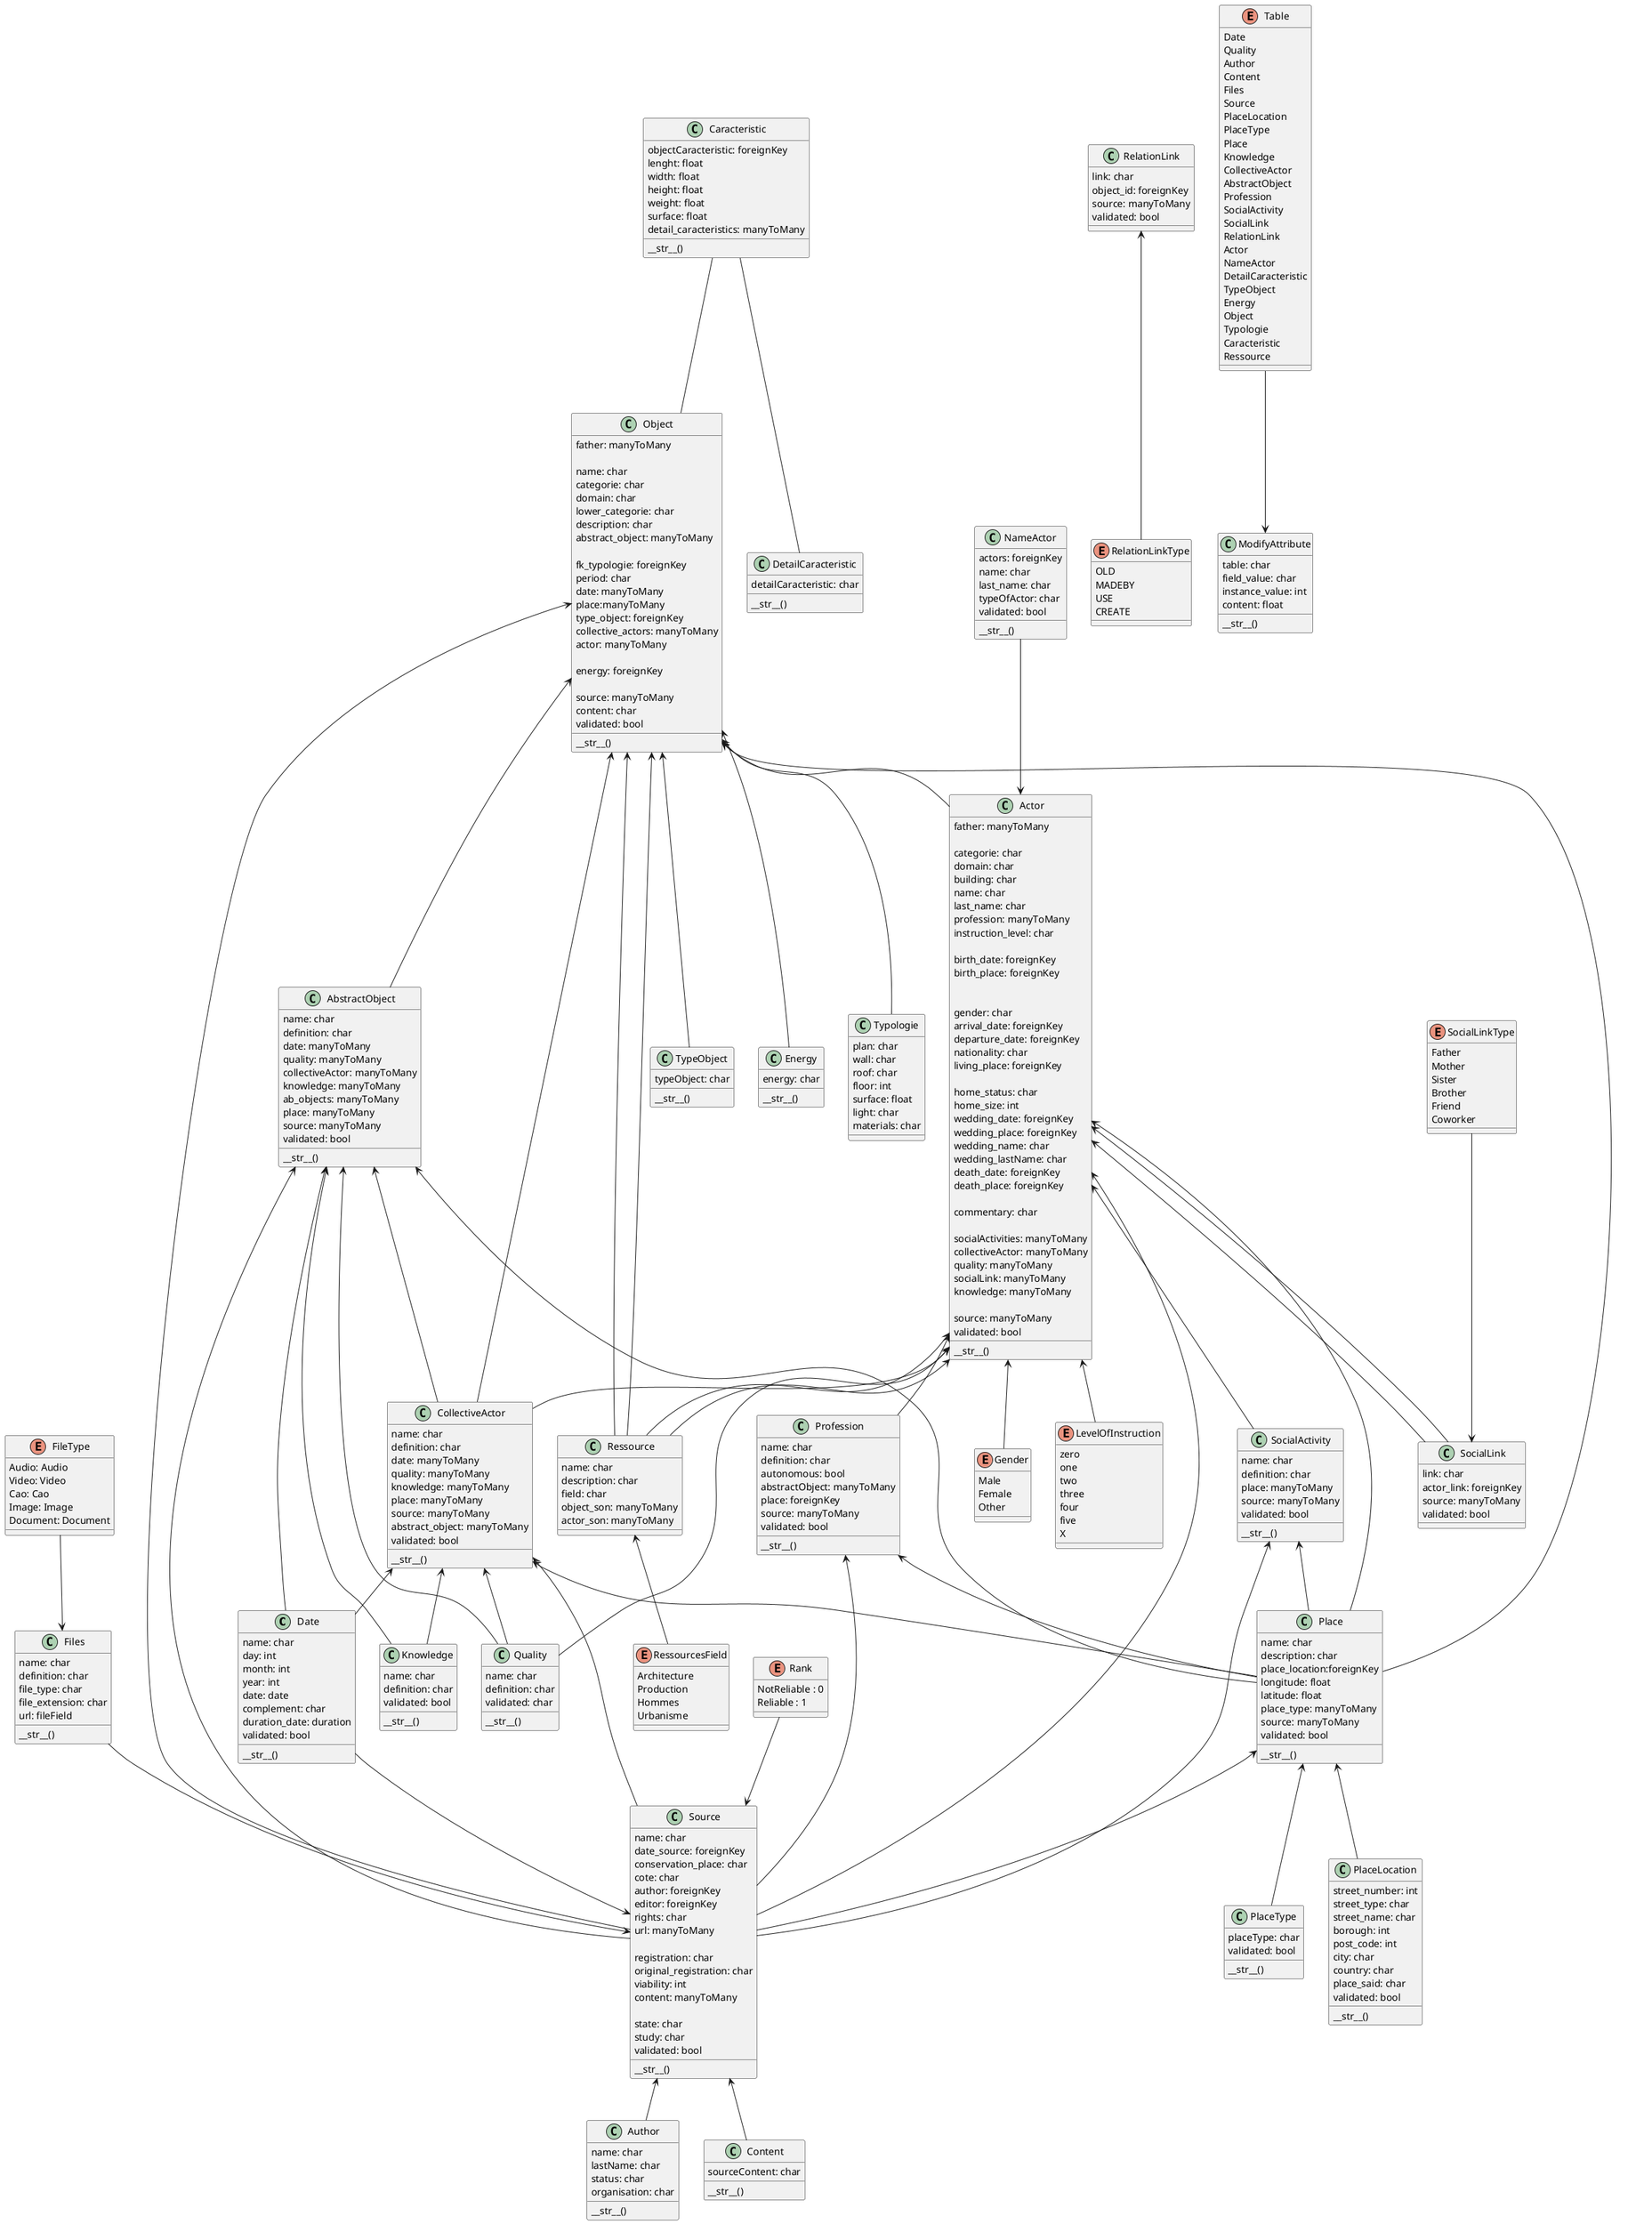 @startuml model_overview

class Date {
    name: char
    day: int
    month: int
    year: int
    date: date
    complement: char
    duration_date: duration
    validated: bool

    __str__()
}

class Quality {
    name: char
    definition: char
    validated: char
    
    __str__()
}

class Author {
    name: char
    lastName: char
    status: char
    organisation: char

    __str__()
}

class Content {
    sourceContent: char

    __str__()
}

class Files {
    name: char
    definition: char
    file_type: char
    file_extension: char
    url: fileField

    __str__()
}

enum FileType {
    Audio: Audio
    Video: Video
    Cao: Cao
    Image: Image
    Document: Document
}


class Source {
    name: char
    date_source: foreignKey
    conservation_place: char
    cote: char
    author: foreignKey
    editor: foreignKey
    rights: char
    url: manyToMany

    registration: char
    original_registration: char
    viability: int
    content: manyToMany
    
    state: char
    study: char
    validated: bool
    

    __str__()
}

enum Rank {
    NotReliable : 0
    Reliable : 1
}

class PlaceLocation {
    street_number: int
    street_type: char
    street_name: char
    borough: int
    post_code: int
    city: char
    country: char
    place_said: char
    validated: bool

    __str__()
}

class PlaceType {
    placeType: char
    validated: bool

    __str__()
}

class Place {
    name: char
    description: char
    place_location:foreignKey
    longitude: float
    latitude: float
    place_type: manyToMany
    source: manyToMany
    validated: bool

    __str__()
}

class Knowledge {
    name: char
    definition: char
    validated: bool

    __str__()
}

class CollectiveActor {
    name: char
    definition: char
    date: manyToMany
    quality: manyToMany
    knowledge: manyToMany
    place: manyToMany
    source: manyToMany
    abstract_object: manyToMany
    validated: bool

    __str__()
}

class AbstractObject {
    name: char
    definition: char
    date: manyToMany
    quality: manyToMany
    collectiveActor: manyToMany
    knowledge: manyToMany
    ab_objects: manyToMany
    place: manyToMany
    source: manyToMany
    validated: bool

    __str__()
}

class Profession {
    name: char
    definition: char
    autonomous: bool
    abstractObject: manyToMany
    place: foreignKey
    source: manyToMany
    validated: bool

    __str__()
}

class SocialActivity{
    name: char
    definition: char
    place: manyToMany
    source: manyToMany
    validated: bool

    __str__()
}

class SocialLink {
    link: char
    actor_link: foreignKey
    source: manyToMany
    validated: bool
}

enum SocialLinkType{
    Father
    Mother
    Sister
    Brother
    Friend
    Coworker
}

class RelationLink {
    link: char
    object_id: foreignKey
    source: manyToMany
    validated: bool
}

enum RelationLinkType{
    OLD
    MADEBY
    USE
    CREATE
}

class Actor {
    father: manyToMany

    categorie: char
    domain: char
    building: char
    name: char
    last_name: char
    profession: manyToMany
    instruction_level: char

    birth_date: foreignKey
    birth_place: foreignKey


    gender: char
    arrival_date: foreignKey
    departure_date: foreignKey
    nationality: char
    living_place: foreignKey

    home_status: char
    home_size: int
    wedding_date: foreignKey
    wedding_place: foreignKey
    wedding_name: char
    wedding_lastName: char
    death_date: foreignKey
    death_place: foreignKey

    commentary: char

    socialActivities: manyToMany
    collectiveActor: manyToMany
    quality: manyToMany
    socialLink: manyToMany
    knowledge: manyToMany

    source: manyToMany
    validated: bool

    __str__()
}

enum Gender {
    Male
    Female
    Other
}

enum LevelOfInstruction {
    zero
    one
    two
    three
    four
    five
    X
}


class NameActor {
    actors: foreignKey
    name: char
    last_name: char
    typeOfActor: char
    validated: bool
    
    __str__()
}

class DetailCaracteristic {
    detailCaracteristic: char

    __str__()
}

class TypeObject {
    typeObject: char

    __str__()
}

class Energy {
    energy: char

    __str__()
}

class Object {
    father: manyToMany

    name: char
    categorie: char
    domain: char
    lower_categorie: char
    description: char
    abstract_object: manyToMany

    fk_typologie: foreignKey
    period: char
    date: manyToMany
    place:manyToMany
    type_object: foreignKey
    collective_actors: manyToMany
    actor: manyToMany

    energy: foreignKey
    
    source: manyToMany
    content: char
    validated: bool

    __str__()
}

class Ressource {
    name: char
    description: char
    field: char
    object_son: manyToMany
    actor_son: manyToMany
}

enum RessourcesField {
    Architecture
    Production
    Hommes
    Urbanisme
}

class Typologie {
    plan: char
    wall: char
    roof: char
    floor: int
    surface: float
    light: char
    materials: char

}

class Caracteristic {
    objectCaracteristic: foreignKey
    lenght: float
    width: float
    height: float
    weight: float
    surface: float
    detail_caracteristics: manyToMany

    __str__()
}

class ModifyAttribute {
    table: char
    field_value: char
    instance_value: int
    content: float
    
    __str__()
}

enum Table {
    Date
    Quality
    Author
    Content
    Files
    Source
    PlaceLocation
    PlaceType
    Place
    Knowledge
    CollectiveActor
    AbstractObject
    Profession
    SocialActivity
    SocialLink
    RelationLink
    Actor
    NameActor
    DetailCaracteristic
    TypeObject
    Energy
    Object
    Typologie
    Caracteristic
    Ressource
}

Source <-- Author
Source <-- Content

Table --> ModifyAttribute

FileType --> Files
Files --> Source
Rank --> Source

Date --> Source

Place <-- PlaceType
Place <-- PlaceLocation
Place <-- Source

CollectiveActor <-- Date
CollectiveActor <-- Quality
CollectiveActor <-- Knowledge
CollectiveActor <-- Source
CollectiveActor <-- Place

AbstractObject <-- Date
AbstractObject <-- Quality
AbstractObject <-- Knowledge
AbstractObject <-- CollectiveActor
AbstractObject <-- Place
AbstractObject <-- Source

Profession <-- Place
Profession <-- Source

SocialActivity <-- Place
SocialActivity <-- Source

SocialLink --> Actor
SocialLinkType --> SocialLink

Actor <-- Ressource
Actor <-- Profession
Actor <-- SocialActivity
Actor <-- CollectiveActor
Actor <-- Quality
Actor <-- SocialLink
Actor <-- Place
Actor <-- LevelOfInstruction
Actor <-- Gender
Actor <-- Source


RelationLink <-- RelationLinkType
Ressource <-- RessourcesField
Object <-- Ressource
Actor <-- Ressource

NameActor --> Actor

Object <-- Ressource
Object <-- TypeObject
Object <-- Energy
Object <-- CollectiveActor
Object <-- AbstractObject
Object <-- Actor
Object <-- Place
Object <-- Typologie
Object <-- Source

Caracteristic -- Object
Caracteristic -- DetailCaracteristic

@enduml